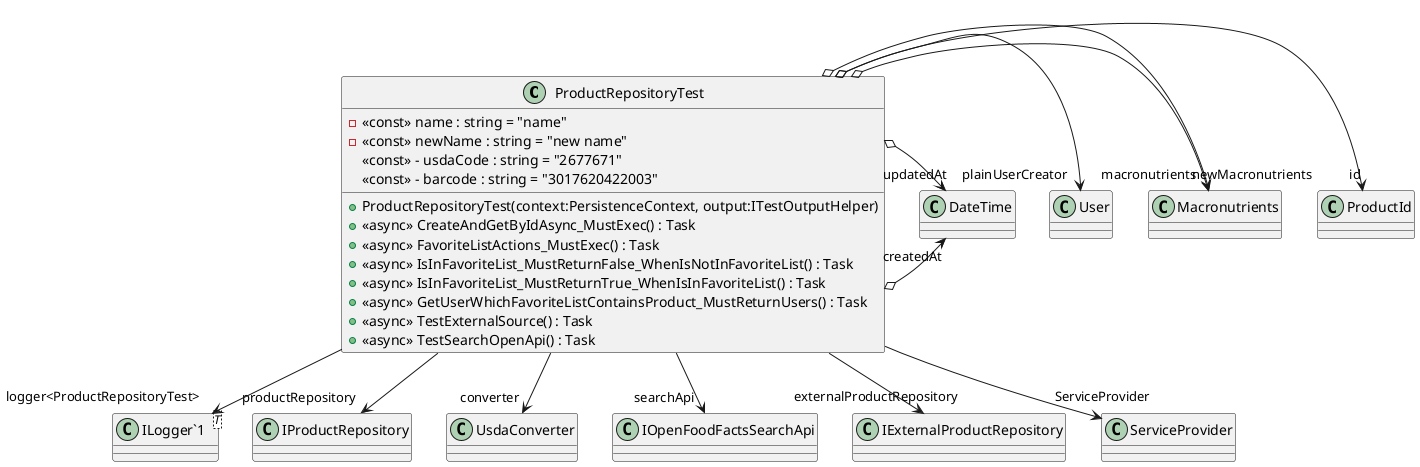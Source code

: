 @startuml
class ProductRepositoryTest {
    - <<const>> name : string = "name"
    - <<const>> newName : string = "new name"
    <<const>> - usdaCode : string = "2677671"
    <<const>> - barcode : string = "3017620422003"
    + ProductRepositoryTest(context:PersistenceContext, output:ITestOutputHelper)
    + <<async>> CreateAndGetByIdAsync_MustExec() : Task
    + <<async>> FavoriteListActions_MustExec() : Task
    + <<async>> IsInFavoriteList_MustReturnFalse_WhenIsNotInFavoriteList() : Task
    + <<async>> IsInFavoriteList_MustReturnTrue_WhenIsInFavoriteList() : Task
    + <<async>> GetUserWhichFavoriteListContainsProduct_MustReturnUsers() : Task
    + <<async>> TestExternalSource() : Task
    + <<async>> TestSearchOpenApi() : Task
}
class "ILogger`1"<T> {
}
ProductRepositoryTest o-> "id" ProductId
ProductRepositoryTest o-> "macronutrients" Macronutrients
ProductRepositoryTest o-> "plainUserCreator" User
ProductRepositoryTest o-> "newMacronutrients" Macronutrients
ProductRepositoryTest --> "productRepository" IProductRepository
ProductRepositoryTest o-> "createdAt" DateTime
ProductRepositoryTest o-> "updatedAt" DateTime
ProductRepositoryTest --> "converter" UsdaConverter
ProductRepositoryTest --> "searchApi" IOpenFoodFactsSearchApi
ProductRepositoryTest --> "logger<ProductRepositoryTest>" "ILogger`1"
ProductRepositoryTest --> "externalProductRepository" IExternalProductRepository
ProductRepositoryTest --> "ServiceProvider" ServiceProvider
@enduml
